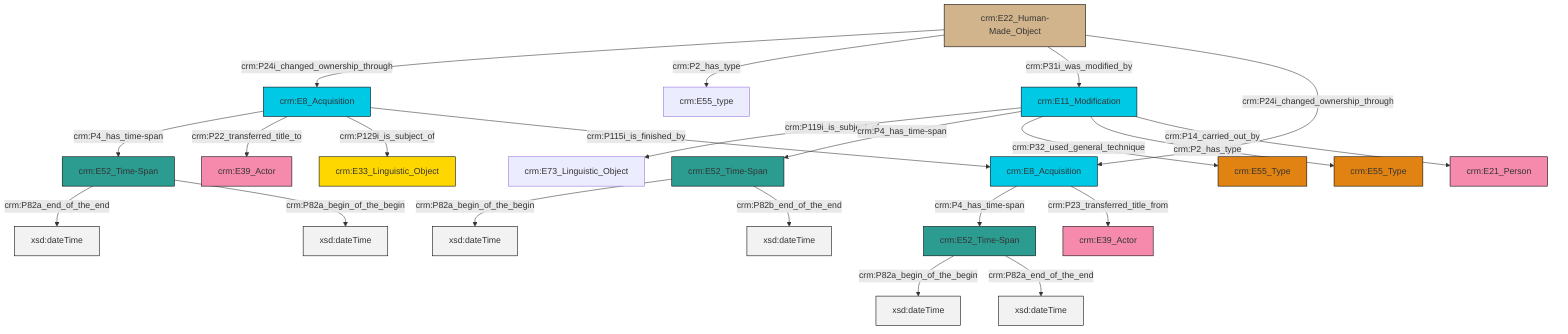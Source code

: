 graph TD
classDef Literal fill:#f2f2f2,stroke:#000000;
classDef CRM_Entity fill:#FFFFFF,stroke:#000000;
classDef Temporal_Entity fill:#00C9E6, stroke:#000000;
classDef Type fill:#E18312, stroke:#000000;
classDef Time-Span fill:#2C9C91, stroke:#000000;
classDef Appellation fill:#FFEB7F, stroke:#000000;
classDef Place fill:#008836, stroke:#000000;
classDef Persistent_Item fill:#B266B2, stroke:#000000;
classDef Conceptual_Object fill:#FFD700, stroke:#000000;
classDef Physical_Thing fill:#D2B48C, stroke:#000000;
classDef Actor fill:#f58aad, stroke:#000000;
classDef PC_Classes fill:#4ce600, stroke:#000000;
classDef Multi fill:#cccccc,stroke:#000000;

2["crm:E11_Modification"]:::Temporal_Entity -->|crm:P119i_is_subject_of| 3["crm:E73_Linguistic_Object"]:::Default
2["crm:E11_Modification"]:::Temporal_Entity -->|crm:P4_has_time-span| 4["crm:E52_Time-Span"]:::Time-Span
5["crm:E22_Human-Made_Object"]:::Physical_Thing -->|crm:P24i_changed_ownership_through| 6["crm:E8_Acquisition"]:::Temporal_Entity
4["crm:E52_Time-Span"]:::Time-Span -->|crm:P82a_begin_of_the_begin| 7[xsd:dateTime]:::Literal
8["crm:E52_Time-Span"]:::Time-Span -->|crm:P82a_end_of_the_end| 9[xsd:dateTime]:::Literal
6["crm:E8_Acquisition"]:::Temporal_Entity -->|crm:P4_has_time-span| 8["crm:E52_Time-Span"]:::Time-Span
5["crm:E22_Human-Made_Object"]:::Physical_Thing -->|crm:P2_has_type| 12["crm:E55_type"]:::Default
20["crm:E52_Time-Span"]:::Time-Span -->|crm:P82a_begin_of_the_begin| 22[xsd:dateTime]:::Literal
14["crm:E8_Acquisition"]:::Temporal_Entity -->|crm:P4_has_time-span| 20["crm:E52_Time-Span"]:::Time-Span
6["crm:E8_Acquisition"]:::Temporal_Entity -->|crm:P22_transferred_title_to| 25["crm:E39_Actor"]:::Actor
20["crm:E52_Time-Span"]:::Time-Span -->|crm:P82a_end_of_the_end| 26[xsd:dateTime]:::Literal
8["crm:E52_Time-Span"]:::Time-Span -->|crm:P82a_begin_of_the_begin| 28[xsd:dateTime]:::Literal
6["crm:E8_Acquisition"]:::Temporal_Entity -->|crm:P129i_is_subject_of| 16["crm:E33_Linguistic_Object"]:::Conceptual_Object
2["crm:E11_Modification"]:::Temporal_Entity -->|crm:P32_used_general_technique| 23["crm:E55_Type"]:::Type
2["crm:E11_Modification"]:::Temporal_Entity -->|crm:P2_has_type| 29["crm:E55_Type"]:::Type
2["crm:E11_Modification"]:::Temporal_Entity -->|crm:P14_carried_out_by| 18["crm:E21_Person"]:::Actor
4["crm:E52_Time-Span"]:::Time-Span -->|crm:P82b_end_of_the_end| 33[xsd:dateTime]:::Literal
6["crm:E8_Acquisition"]:::Temporal_Entity -->|crm:P115i_is_finished_by| 14["crm:E8_Acquisition"]:::Temporal_Entity
14["crm:E8_Acquisition"]:::Temporal_Entity -->|crm:P23_transferred_title_from| 0["crm:E39_Actor"]:::Actor
5["crm:E22_Human-Made_Object"]:::Physical_Thing -->|crm:P31i_was_modified_by| 2["crm:E11_Modification"]:::Temporal_Entity
5["crm:E22_Human-Made_Object"]:::Physical_Thing -->|crm:P24i_changed_ownership_through| 14["crm:E8_Acquisition"]:::Temporal_Entity